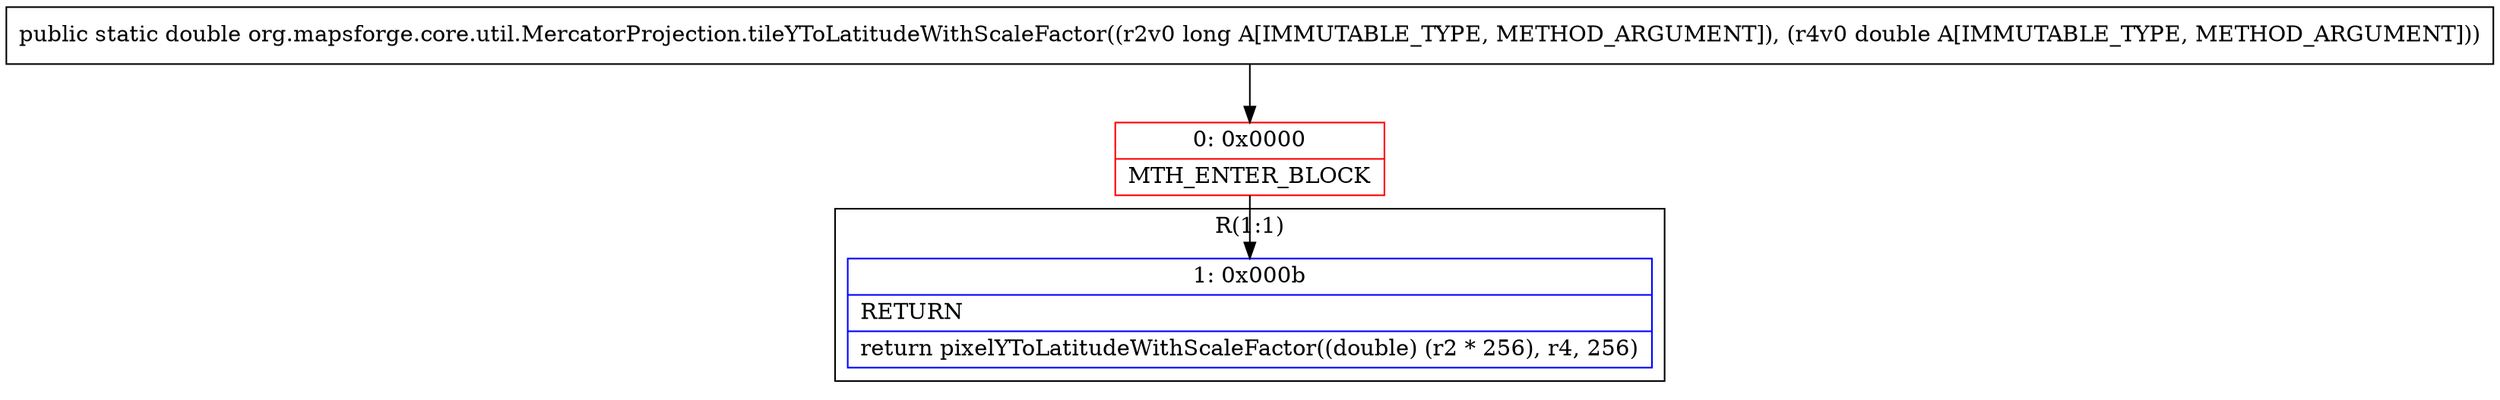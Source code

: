 digraph "CFG fororg.mapsforge.core.util.MercatorProjection.tileYToLatitudeWithScaleFactor(JD)D" {
subgraph cluster_Region_996649220 {
label = "R(1:1)";
node [shape=record,color=blue];
Node_1 [shape=record,label="{1\:\ 0x000b|RETURN\l|return pixelYToLatitudeWithScaleFactor((double) (r2 * 256), r4, 256)\l}"];
}
Node_0 [shape=record,color=red,label="{0\:\ 0x0000|MTH_ENTER_BLOCK\l}"];
MethodNode[shape=record,label="{public static double org.mapsforge.core.util.MercatorProjection.tileYToLatitudeWithScaleFactor((r2v0 long A[IMMUTABLE_TYPE, METHOD_ARGUMENT]), (r4v0 double A[IMMUTABLE_TYPE, METHOD_ARGUMENT])) }"];
MethodNode -> Node_0;
Node_0 -> Node_1;
}

